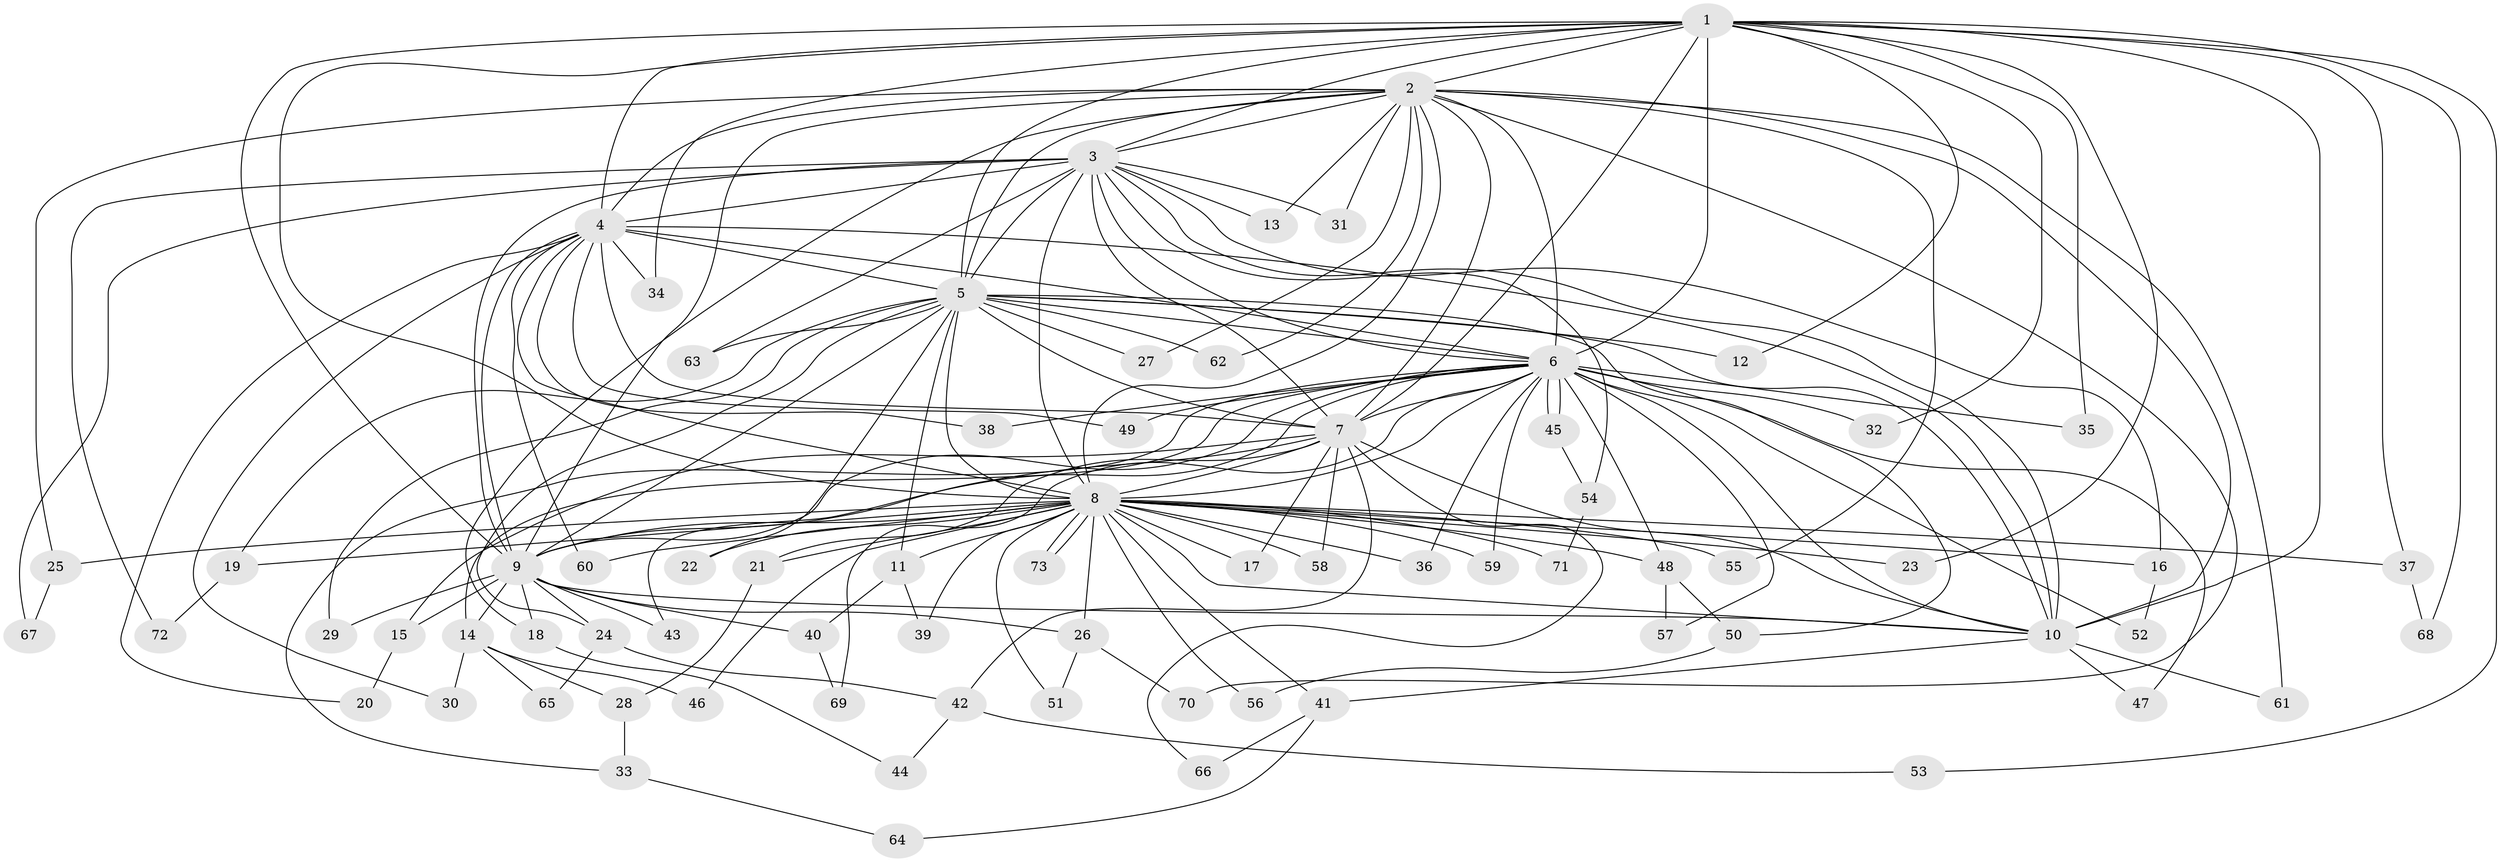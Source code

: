 // coarse degree distribution, {1: 0.7241379310344828, 2: 0.20689655172413793, 13: 0.034482758620689655, 22: 0.034482758620689655}
// Generated by graph-tools (version 1.1) at 2025/48/03/04/25 21:48:03]
// undirected, 73 vertices, 171 edges
graph export_dot {
graph [start="1"]
  node [color=gray90,style=filled];
  1;
  2;
  3;
  4;
  5;
  6;
  7;
  8;
  9;
  10;
  11;
  12;
  13;
  14;
  15;
  16;
  17;
  18;
  19;
  20;
  21;
  22;
  23;
  24;
  25;
  26;
  27;
  28;
  29;
  30;
  31;
  32;
  33;
  34;
  35;
  36;
  37;
  38;
  39;
  40;
  41;
  42;
  43;
  44;
  45;
  46;
  47;
  48;
  49;
  50;
  51;
  52;
  53;
  54;
  55;
  56;
  57;
  58;
  59;
  60;
  61;
  62;
  63;
  64;
  65;
  66;
  67;
  68;
  69;
  70;
  71;
  72;
  73;
  1 -- 2;
  1 -- 3;
  1 -- 4;
  1 -- 5;
  1 -- 6;
  1 -- 7;
  1 -- 8;
  1 -- 9;
  1 -- 10;
  1 -- 12;
  1 -- 23;
  1 -- 32;
  1 -- 34;
  1 -- 35;
  1 -- 37;
  1 -- 53;
  1 -- 68;
  2 -- 3;
  2 -- 4;
  2 -- 5;
  2 -- 6;
  2 -- 7;
  2 -- 8;
  2 -- 9;
  2 -- 10;
  2 -- 13;
  2 -- 18;
  2 -- 25;
  2 -- 27;
  2 -- 31;
  2 -- 55;
  2 -- 61;
  2 -- 62;
  2 -- 70;
  3 -- 4;
  3 -- 5;
  3 -- 6;
  3 -- 7;
  3 -- 8;
  3 -- 9;
  3 -- 10;
  3 -- 13;
  3 -- 16;
  3 -- 31;
  3 -- 54;
  3 -- 63;
  3 -- 67;
  3 -- 72;
  4 -- 5;
  4 -- 6;
  4 -- 7;
  4 -- 8;
  4 -- 9;
  4 -- 10;
  4 -- 20;
  4 -- 30;
  4 -- 34;
  4 -- 38;
  4 -- 49;
  4 -- 60;
  5 -- 6;
  5 -- 7;
  5 -- 8;
  5 -- 9;
  5 -- 10;
  5 -- 11;
  5 -- 12;
  5 -- 19;
  5 -- 22;
  5 -- 24;
  5 -- 27;
  5 -- 29;
  5 -- 50;
  5 -- 62;
  5 -- 63;
  6 -- 7;
  6 -- 8;
  6 -- 9;
  6 -- 10;
  6 -- 14;
  6 -- 32;
  6 -- 33;
  6 -- 35;
  6 -- 36;
  6 -- 38;
  6 -- 43;
  6 -- 45;
  6 -- 45;
  6 -- 47;
  6 -- 48;
  6 -- 49;
  6 -- 52;
  6 -- 57;
  6 -- 59;
  6 -- 69;
  7 -- 8;
  7 -- 9;
  7 -- 10;
  7 -- 15;
  7 -- 17;
  7 -- 21;
  7 -- 42;
  7 -- 58;
  7 -- 66;
  8 -- 9;
  8 -- 10;
  8 -- 11;
  8 -- 16;
  8 -- 17;
  8 -- 19;
  8 -- 21;
  8 -- 22;
  8 -- 23;
  8 -- 25;
  8 -- 26;
  8 -- 36;
  8 -- 37;
  8 -- 39;
  8 -- 41;
  8 -- 46;
  8 -- 48;
  8 -- 51;
  8 -- 55;
  8 -- 56;
  8 -- 58;
  8 -- 59;
  8 -- 60;
  8 -- 71;
  8 -- 73;
  8 -- 73;
  9 -- 10;
  9 -- 14;
  9 -- 15;
  9 -- 18;
  9 -- 24;
  9 -- 26;
  9 -- 29;
  9 -- 40;
  9 -- 43;
  10 -- 41;
  10 -- 47;
  10 -- 61;
  11 -- 39;
  11 -- 40;
  14 -- 28;
  14 -- 30;
  14 -- 46;
  14 -- 65;
  15 -- 20;
  16 -- 52;
  18 -- 44;
  19 -- 72;
  21 -- 28;
  24 -- 42;
  24 -- 65;
  25 -- 67;
  26 -- 51;
  26 -- 70;
  28 -- 33;
  33 -- 64;
  37 -- 68;
  40 -- 69;
  41 -- 64;
  41 -- 66;
  42 -- 44;
  42 -- 53;
  45 -- 54;
  48 -- 50;
  48 -- 57;
  50 -- 56;
  54 -- 71;
}
